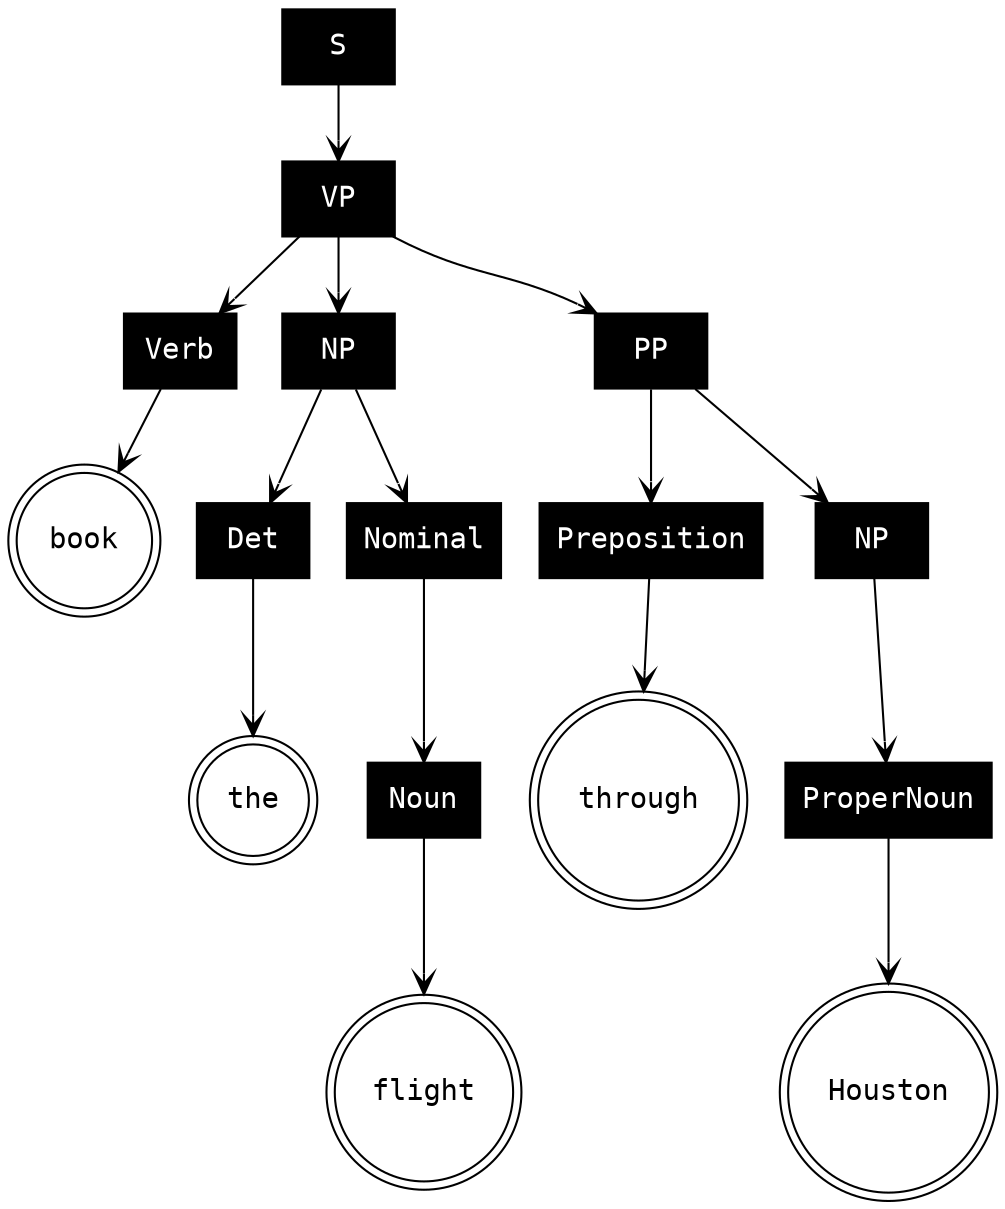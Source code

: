 digraph G {  graph [fontname = "Courier New", engine="sfdp"];
 node [fontname = "Courier", style = rounded];
 edge [fontname = "Courier"];
4380552512:from_false -> 4380553088:from_node [arrowhead=vee] 
4380553088:from_false -> 4379801344:from_node [arrowhead=vee] 
4379801344:from_false -> 4380342288:from_node [arrowhead=vee] 
4380553088:from_false -> 4380554688:from_node [arrowhead=vee] 
4380554688:from_false -> 4380550528:from_node [arrowhead=vee] 
4380550528:from_false -> 4380340688:from_node [arrowhead=vee] 
4380554688:from_false -> 4380545472:from_node [arrowhead=vee] 
4380545472:from_false -> 4380554176:from_node [arrowhead=vee] 
4380554176:from_false -> 4380508368:from_node [arrowhead=vee] 
4380553088:from_false -> 4380547968:from_node [arrowhead=vee] 
4380547968:from_false -> 4380554432:from_node [arrowhead=vee] 
4380554432:from_false -> 4380518288:from_node [arrowhead=vee] 
4380547968:from_false -> 4380548928:from_node [arrowhead=vee] 
4380548928:from_false -> 4380553536:from_node [arrowhead=vee] 
4380553536:from_false -> 4380445648:from_node [arrowhead=vee] 
   4380552512 [shape=record, style=filled, fillcolor=black, fontcolor=white, label="S"];
   4380553088 [shape=record, style=filled, fillcolor=black, fontcolor=white, label="VP"];
   4380553088 [shape=record, style=filled, fillcolor=black, fontcolor=white, label="VP"];
   4379801344 [shape=record, style=filled, fillcolor=black, fontcolor=white, label="Verb"];
   4379801344 [shape=record, style=filled, fillcolor=black, fontcolor=white, label="Verb"];
   4380342288 [shape=doublecircle, style=filled, fillcolor=white, fontcolor=black, label="book"];
   4380553088 [shape=record, style=filled, fillcolor=black, fontcolor=white, label="VP"];
   4380554688 [shape=record, style=filled, fillcolor=black, fontcolor=white, label="NP"];
   4380554688 [shape=record, style=filled, fillcolor=black, fontcolor=white, label="NP"];
   4380550528 [shape=record, style=filled, fillcolor=black, fontcolor=white, label="Det"];
   4380550528 [shape=record, style=filled, fillcolor=black, fontcolor=white, label="Det"];
   4380340688 [shape=doublecircle, style=filled, fillcolor=white, fontcolor=black, label="the"];
   4380554688 [shape=record, style=filled, fillcolor=black, fontcolor=white, label="NP"];
   4380545472 [shape=record, style=filled, fillcolor=black, fontcolor=white, label="Nominal"];
   4380545472 [shape=record, style=filled, fillcolor=black, fontcolor=white, label="Nominal"];
   4380554176 [shape=record, style=filled, fillcolor=black, fontcolor=white, label="Noun"];
   4380554176 [shape=record, style=filled, fillcolor=black, fontcolor=white, label="Noun"];
   4380508368 [shape=doublecircle, style=filled, fillcolor=white, fontcolor=black, label="flight"];
   4380553088 [shape=record, style=filled, fillcolor=black, fontcolor=white, label="VP"];
   4380547968 [shape=record, style=filled, fillcolor=black, fontcolor=white, label="PP"];
   4380547968 [shape=record, style=filled, fillcolor=black, fontcolor=white, label="PP"];
   4380554432 [shape=record, style=filled, fillcolor=black, fontcolor=white, label="Preposition"];
   4380554432 [shape=record, style=filled, fillcolor=black, fontcolor=white, label="Preposition"];
   4380518288 [shape=doublecircle, style=filled, fillcolor=white, fontcolor=black, label="through"];
   4380547968 [shape=record, style=filled, fillcolor=black, fontcolor=white, label="PP"];
   4380548928 [shape=record, style=filled, fillcolor=black, fontcolor=white, label="NP"];
   4380548928 [shape=record, style=filled, fillcolor=black, fontcolor=white, label="NP"];
   4380553536 [shape=record, style=filled, fillcolor=black, fontcolor=white, label="ProperNoun"];
   4380553536 [shape=record, style=filled, fillcolor=black, fontcolor=white, label="ProperNoun"];
   4380445648 [shape=doublecircle, style=filled, fillcolor=white, fontcolor=black, label="Houston"];
}